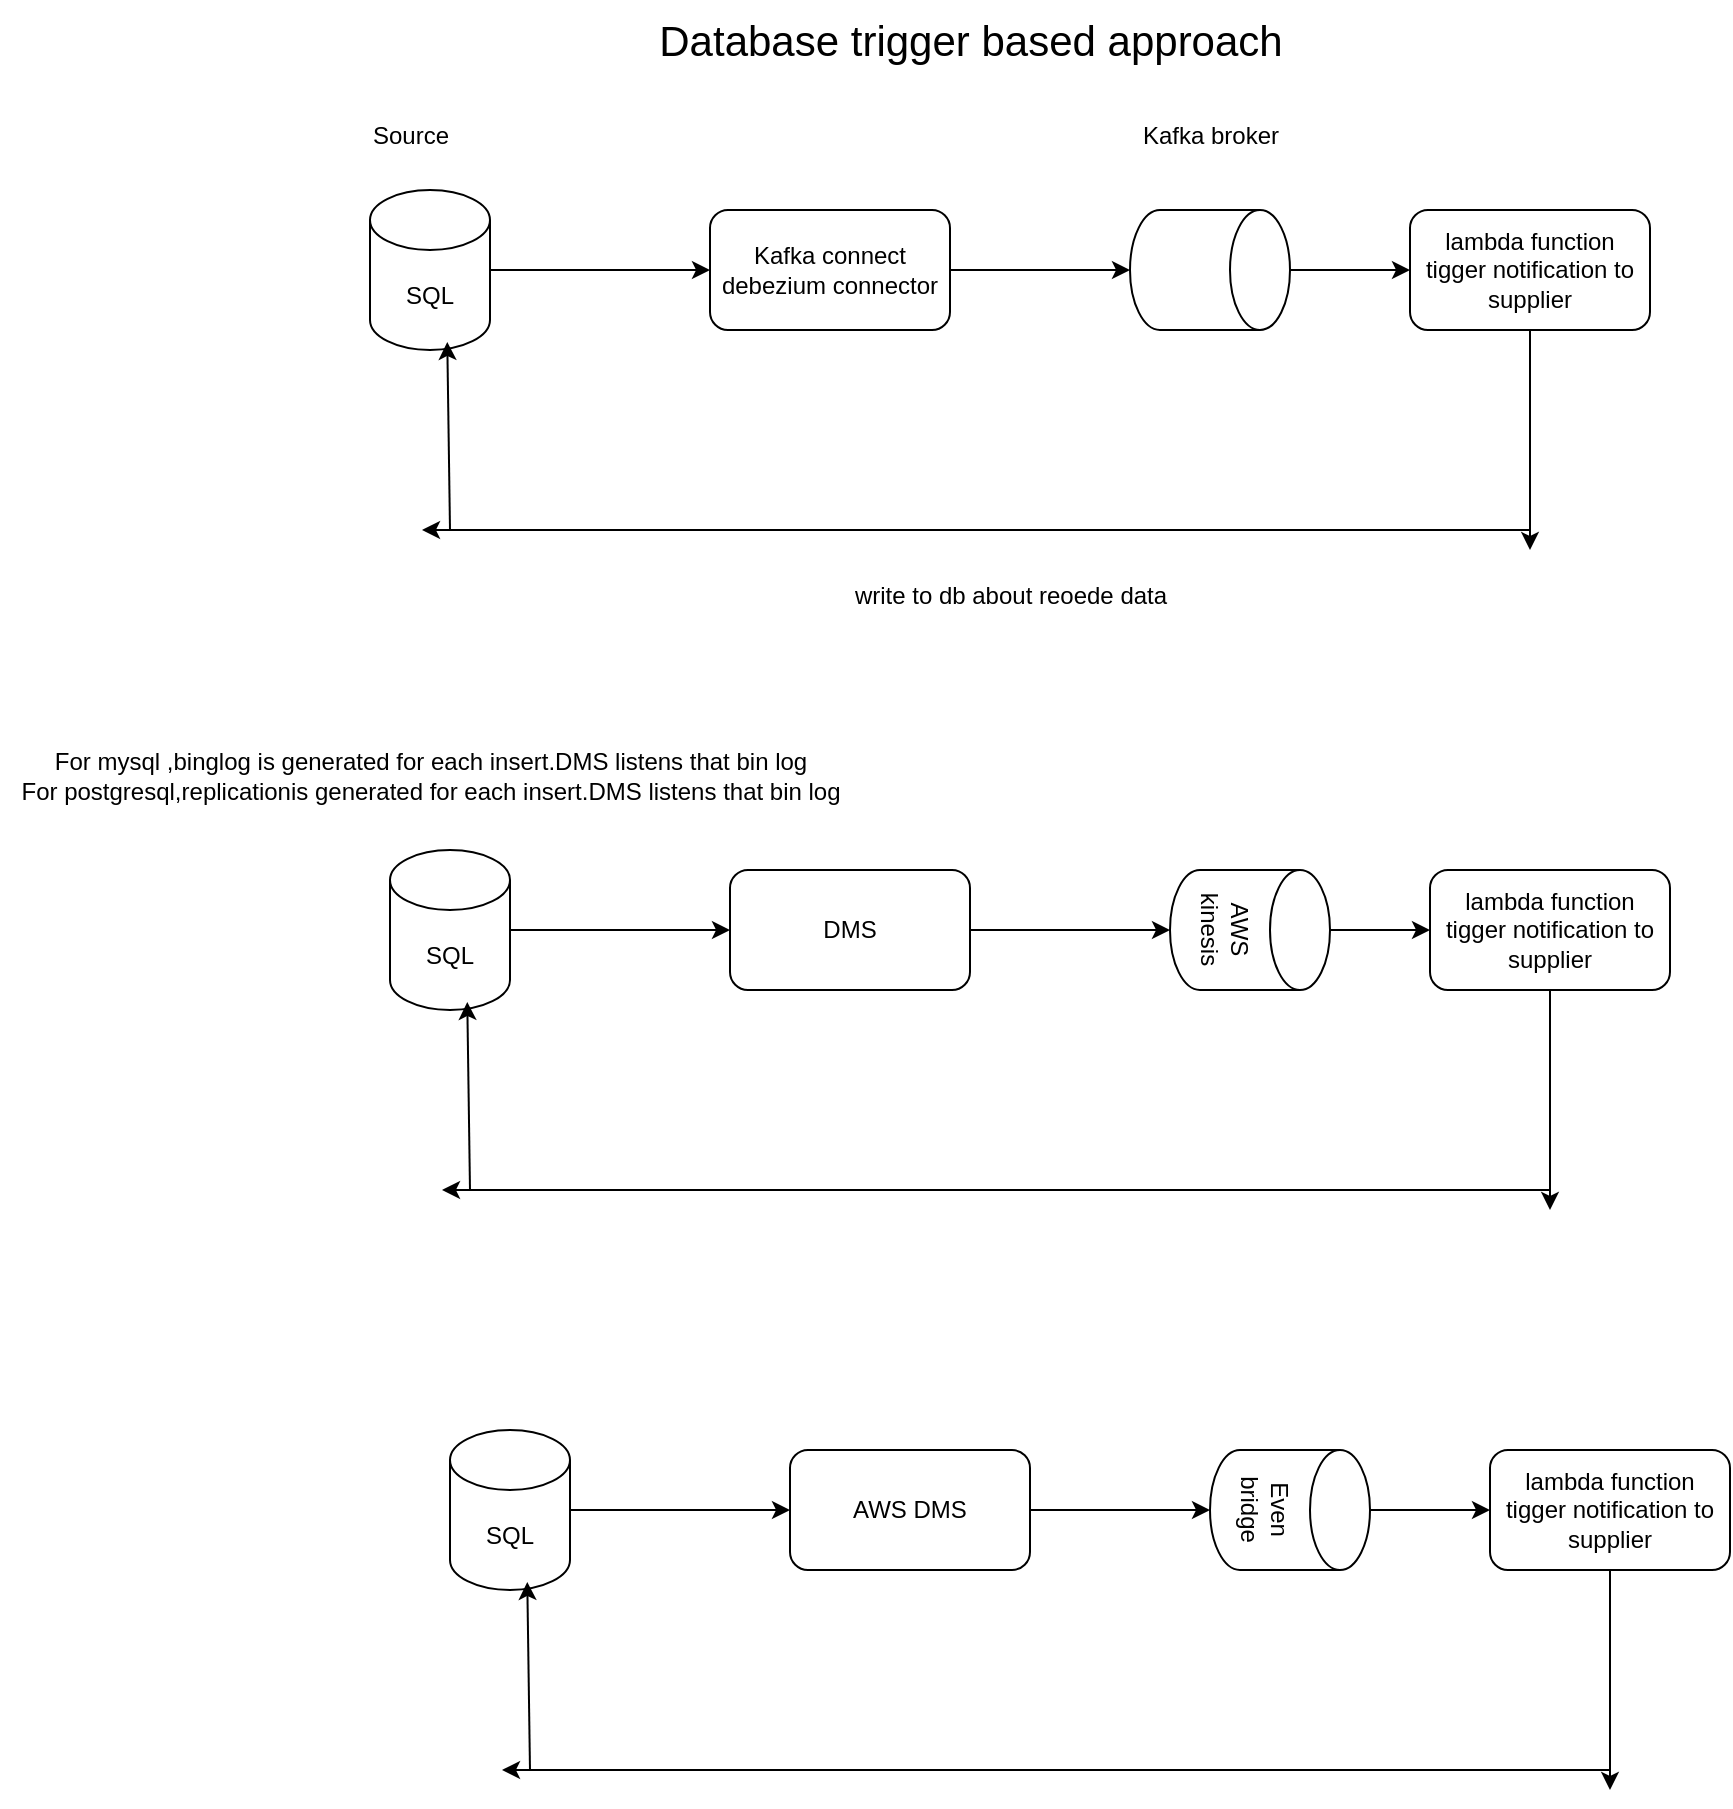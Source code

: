 <mxfile version="26.0.2">
  <diagram name="Page-1" id="QTiEkAwzAiYesKaYTvqY">
    <mxGraphModel dx="3094" dy="412" grid="1" gridSize="10" guides="1" tooltips="1" connect="1" arrows="1" fold="1" page="1" pageScale="1" pageWidth="2300" pageHeight="2300" math="0" shadow="0">
      <root>
        <mxCell id="0" />
        <mxCell id="1" parent="0" />
        <mxCell id="ruUIH0hXaa0sMSh6Po6T-1" style="edgeStyle=orthogonalEdgeStyle;rounded=0;orthogonalLoop=1;jettySize=auto;html=1;" edge="1" parent="1" source="ruUIH0hXaa0sMSh6Po6T-2" target="ruUIH0hXaa0sMSh6Po6T-4">
          <mxGeometry relative="1" as="geometry">
            <mxPoint x="290" y="150" as="targetPoint" />
          </mxGeometry>
        </mxCell>
        <mxCell id="ruUIH0hXaa0sMSh6Po6T-2" value="SQL" style="shape=cylinder3;whiteSpace=wrap;html=1;boundedLbl=1;backgroundOutline=1;size=15;" vertex="1" parent="1">
          <mxGeometry x="130" y="110" width="60" height="80" as="geometry" />
        </mxCell>
        <mxCell id="ruUIH0hXaa0sMSh6Po6T-3" style="edgeStyle=orthogonalEdgeStyle;rounded=0;orthogonalLoop=1;jettySize=auto;html=1;" edge="1" parent="1" source="ruUIH0hXaa0sMSh6Po6T-4" target="ruUIH0hXaa0sMSh6Po6T-7">
          <mxGeometry relative="1" as="geometry" />
        </mxCell>
        <mxCell id="ruUIH0hXaa0sMSh6Po6T-4" value="Kafka connect debezium connector" style="rounded=1;whiteSpace=wrap;html=1;" vertex="1" parent="1">
          <mxGeometry x="300" y="120" width="120" height="60" as="geometry" />
        </mxCell>
        <mxCell id="ruUIH0hXaa0sMSh6Po6T-5" value="Source" style="text;html=1;align=center;verticalAlign=middle;resizable=0;points=[];autosize=1;strokeColor=none;fillColor=none;" vertex="1" parent="1">
          <mxGeometry x="120" y="68" width="60" height="30" as="geometry" />
        </mxCell>
        <mxCell id="ruUIH0hXaa0sMSh6Po6T-6" style="edgeStyle=orthogonalEdgeStyle;rounded=0;orthogonalLoop=1;jettySize=auto;html=1;" edge="1" parent="1" source="ruUIH0hXaa0sMSh6Po6T-7" target="ruUIH0hXaa0sMSh6Po6T-10">
          <mxGeometry relative="1" as="geometry">
            <mxPoint x="710" y="150" as="targetPoint" />
          </mxGeometry>
        </mxCell>
        <mxCell id="ruUIH0hXaa0sMSh6Po6T-7" value="" style="shape=cylinder3;whiteSpace=wrap;html=1;boundedLbl=1;backgroundOutline=1;size=15;rotation=90;" vertex="1" parent="1">
          <mxGeometry x="520" y="110" width="60" height="80" as="geometry" />
        </mxCell>
        <mxCell id="ruUIH0hXaa0sMSh6Po6T-8" value="Kafka broker" style="text;html=1;align=center;verticalAlign=middle;resizable=0;points=[];autosize=1;strokeColor=none;fillColor=none;" vertex="1" parent="1">
          <mxGeometry x="505" y="68" width="90" height="30" as="geometry" />
        </mxCell>
        <mxCell id="ruUIH0hXaa0sMSh6Po6T-9" style="edgeStyle=orthogonalEdgeStyle;rounded=0;orthogonalLoop=1;jettySize=auto;html=1;" edge="1" parent="1" source="ruUIH0hXaa0sMSh6Po6T-10">
          <mxGeometry relative="1" as="geometry">
            <mxPoint x="710" y="290" as="targetPoint" />
          </mxGeometry>
        </mxCell>
        <mxCell id="ruUIH0hXaa0sMSh6Po6T-10" value="lambda function tigger notification to supplier" style="rounded=1;whiteSpace=wrap;html=1;" vertex="1" parent="1">
          <mxGeometry x="650" y="120" width="120" height="60" as="geometry" />
        </mxCell>
        <mxCell id="ruUIH0hXaa0sMSh6Po6T-11" value="" style="endArrow=classic;html=1;rounded=0;" edge="1" parent="1">
          <mxGeometry width="50" height="50" relative="1" as="geometry">
            <mxPoint x="710" y="280" as="sourcePoint" />
            <mxPoint x="156" y="280" as="targetPoint" />
          </mxGeometry>
        </mxCell>
        <mxCell id="ruUIH0hXaa0sMSh6Po6T-12" value="" style="endArrow=classic;html=1;rounded=0;entryX=0.644;entryY=0.95;entryDx=0;entryDy=0;entryPerimeter=0;" edge="1" parent="1" target="ruUIH0hXaa0sMSh6Po6T-2">
          <mxGeometry width="50" height="50" relative="1" as="geometry">
            <mxPoint x="170" y="280" as="sourcePoint" />
            <mxPoint x="430" y="190" as="targetPoint" />
          </mxGeometry>
        </mxCell>
        <mxCell id="ruUIH0hXaa0sMSh6Po6T-13" value="&lt;font style=&quot;font-size: 21px;&quot;&gt;Database trigger based approach&lt;/font&gt;" style="text;html=1;align=center;verticalAlign=middle;resizable=0;points=[];autosize=1;strokeColor=none;fillColor=none;" vertex="1" parent="1">
          <mxGeometry x="260" y="15" width="340" height="40" as="geometry" />
        </mxCell>
        <mxCell id="ruUIH0hXaa0sMSh6Po6T-14" value="write to db about reoede data" style="text;html=1;align=center;verticalAlign=middle;resizable=0;points=[];autosize=1;strokeColor=none;fillColor=none;" vertex="1" parent="1">
          <mxGeometry x="360" y="298" width="180" height="30" as="geometry" />
        </mxCell>
        <mxCell id="ruUIH0hXaa0sMSh6Po6T-15" style="edgeStyle=orthogonalEdgeStyle;rounded=0;orthogonalLoop=1;jettySize=auto;html=1;" edge="1" parent="1" source="ruUIH0hXaa0sMSh6Po6T-16" target="ruUIH0hXaa0sMSh6Po6T-18">
          <mxGeometry relative="1" as="geometry">
            <mxPoint x="300" y="480" as="targetPoint" />
          </mxGeometry>
        </mxCell>
        <mxCell id="ruUIH0hXaa0sMSh6Po6T-16" value="SQL" style="shape=cylinder3;whiteSpace=wrap;html=1;boundedLbl=1;backgroundOutline=1;size=15;" vertex="1" parent="1">
          <mxGeometry x="140" y="440" width="60" height="80" as="geometry" />
        </mxCell>
        <mxCell id="ruUIH0hXaa0sMSh6Po6T-17" style="edgeStyle=orthogonalEdgeStyle;rounded=0;orthogonalLoop=1;jettySize=auto;html=1;" edge="1" parent="1" source="ruUIH0hXaa0sMSh6Po6T-18" target="ruUIH0hXaa0sMSh6Po6T-20">
          <mxGeometry relative="1" as="geometry" />
        </mxCell>
        <mxCell id="ruUIH0hXaa0sMSh6Po6T-18" value="DMS" style="rounded=1;whiteSpace=wrap;html=1;" vertex="1" parent="1">
          <mxGeometry x="310" y="450" width="120" height="60" as="geometry" />
        </mxCell>
        <mxCell id="ruUIH0hXaa0sMSh6Po6T-19" style="edgeStyle=orthogonalEdgeStyle;rounded=0;orthogonalLoop=1;jettySize=auto;html=1;" edge="1" parent="1" source="ruUIH0hXaa0sMSh6Po6T-20" target="ruUIH0hXaa0sMSh6Po6T-22">
          <mxGeometry relative="1" as="geometry">
            <mxPoint x="720" y="480" as="targetPoint" />
          </mxGeometry>
        </mxCell>
        <mxCell id="ruUIH0hXaa0sMSh6Po6T-20" value="AWS kinesis" style="shape=cylinder3;whiteSpace=wrap;html=1;boundedLbl=1;backgroundOutline=1;size=15;rotation=90;" vertex="1" parent="1">
          <mxGeometry x="540" y="440" width="60" height="80" as="geometry" />
        </mxCell>
        <mxCell id="ruUIH0hXaa0sMSh6Po6T-21" style="edgeStyle=orthogonalEdgeStyle;rounded=0;orthogonalLoop=1;jettySize=auto;html=1;" edge="1" parent="1" source="ruUIH0hXaa0sMSh6Po6T-22">
          <mxGeometry relative="1" as="geometry">
            <mxPoint x="720" y="620" as="targetPoint" />
          </mxGeometry>
        </mxCell>
        <mxCell id="ruUIH0hXaa0sMSh6Po6T-22" value="lambda function tigger notification to supplier" style="rounded=1;whiteSpace=wrap;html=1;" vertex="1" parent="1">
          <mxGeometry x="660" y="450" width="120" height="60" as="geometry" />
        </mxCell>
        <mxCell id="ruUIH0hXaa0sMSh6Po6T-23" value="" style="endArrow=classic;html=1;rounded=0;" edge="1" parent="1">
          <mxGeometry width="50" height="50" relative="1" as="geometry">
            <mxPoint x="720" y="610" as="sourcePoint" />
            <mxPoint x="166" y="610" as="targetPoint" />
          </mxGeometry>
        </mxCell>
        <mxCell id="ruUIH0hXaa0sMSh6Po6T-24" value="" style="endArrow=classic;html=1;rounded=0;entryX=0.644;entryY=0.95;entryDx=0;entryDy=0;entryPerimeter=0;" edge="1" parent="1" target="ruUIH0hXaa0sMSh6Po6T-16">
          <mxGeometry width="50" height="50" relative="1" as="geometry">
            <mxPoint x="180" y="610" as="sourcePoint" />
            <mxPoint x="440" y="520" as="targetPoint" />
          </mxGeometry>
        </mxCell>
        <mxCell id="ruUIH0hXaa0sMSh6Po6T-25" style="edgeStyle=orthogonalEdgeStyle;rounded=0;orthogonalLoop=1;jettySize=auto;html=1;" edge="1" parent="1" source="ruUIH0hXaa0sMSh6Po6T-26" target="ruUIH0hXaa0sMSh6Po6T-28">
          <mxGeometry relative="1" as="geometry">
            <mxPoint x="330" y="770" as="targetPoint" />
          </mxGeometry>
        </mxCell>
        <mxCell id="ruUIH0hXaa0sMSh6Po6T-26" value="SQL" style="shape=cylinder3;whiteSpace=wrap;html=1;boundedLbl=1;backgroundOutline=1;size=15;" vertex="1" parent="1">
          <mxGeometry x="170" y="730" width="60" height="80" as="geometry" />
        </mxCell>
        <mxCell id="ruUIH0hXaa0sMSh6Po6T-27" style="edgeStyle=orthogonalEdgeStyle;rounded=0;orthogonalLoop=1;jettySize=auto;html=1;" edge="1" parent="1" source="ruUIH0hXaa0sMSh6Po6T-28" target="ruUIH0hXaa0sMSh6Po6T-30">
          <mxGeometry relative="1" as="geometry" />
        </mxCell>
        <mxCell id="ruUIH0hXaa0sMSh6Po6T-28" value="AWS DMS" style="rounded=1;whiteSpace=wrap;html=1;" vertex="1" parent="1">
          <mxGeometry x="340" y="740" width="120" height="60" as="geometry" />
        </mxCell>
        <mxCell id="ruUIH0hXaa0sMSh6Po6T-29" style="edgeStyle=orthogonalEdgeStyle;rounded=0;orthogonalLoop=1;jettySize=auto;html=1;" edge="1" parent="1" source="ruUIH0hXaa0sMSh6Po6T-30" target="ruUIH0hXaa0sMSh6Po6T-32">
          <mxGeometry relative="1" as="geometry">
            <mxPoint x="750" y="770" as="targetPoint" />
          </mxGeometry>
        </mxCell>
        <mxCell id="ruUIH0hXaa0sMSh6Po6T-30" value="Even bridge" style="shape=cylinder3;whiteSpace=wrap;html=1;boundedLbl=1;backgroundOutline=1;size=15;rotation=90;" vertex="1" parent="1">
          <mxGeometry x="560" y="730" width="60" height="80" as="geometry" />
        </mxCell>
        <mxCell id="ruUIH0hXaa0sMSh6Po6T-31" style="edgeStyle=orthogonalEdgeStyle;rounded=0;orthogonalLoop=1;jettySize=auto;html=1;" edge="1" parent="1" source="ruUIH0hXaa0sMSh6Po6T-32">
          <mxGeometry relative="1" as="geometry">
            <mxPoint x="750" y="910" as="targetPoint" />
          </mxGeometry>
        </mxCell>
        <mxCell id="ruUIH0hXaa0sMSh6Po6T-32" value="lambda function tigger notification to supplier" style="rounded=1;whiteSpace=wrap;html=1;" vertex="1" parent="1">
          <mxGeometry x="690" y="740" width="120" height="60" as="geometry" />
        </mxCell>
        <mxCell id="ruUIH0hXaa0sMSh6Po6T-33" value="" style="endArrow=classic;html=1;rounded=0;" edge="1" parent="1">
          <mxGeometry width="50" height="50" relative="1" as="geometry">
            <mxPoint x="750" y="900" as="sourcePoint" />
            <mxPoint x="196" y="900" as="targetPoint" />
          </mxGeometry>
        </mxCell>
        <mxCell id="ruUIH0hXaa0sMSh6Po6T-34" value="" style="endArrow=classic;html=1;rounded=0;entryX=0.644;entryY=0.95;entryDx=0;entryDy=0;entryPerimeter=0;" edge="1" parent="1" target="ruUIH0hXaa0sMSh6Po6T-26">
          <mxGeometry width="50" height="50" relative="1" as="geometry">
            <mxPoint x="210" y="900" as="sourcePoint" />
            <mxPoint x="470" y="810" as="targetPoint" />
          </mxGeometry>
        </mxCell>
        <mxCell id="ruUIH0hXaa0sMSh6Po6T-35" value="For mysql ,binglog is generated for each insert.DMS listens that bin log&lt;div&gt;For postgresql,replicationis generated for each insert.DMS listens that bin log&lt;/div&gt;" style="text;html=1;align=center;verticalAlign=middle;resizable=0;points=[];autosize=1;strokeColor=none;fillColor=none;" vertex="1" parent="1">
          <mxGeometry x="-55" y="383" width="430" height="40" as="geometry" />
        </mxCell>
      </root>
    </mxGraphModel>
  </diagram>
</mxfile>
